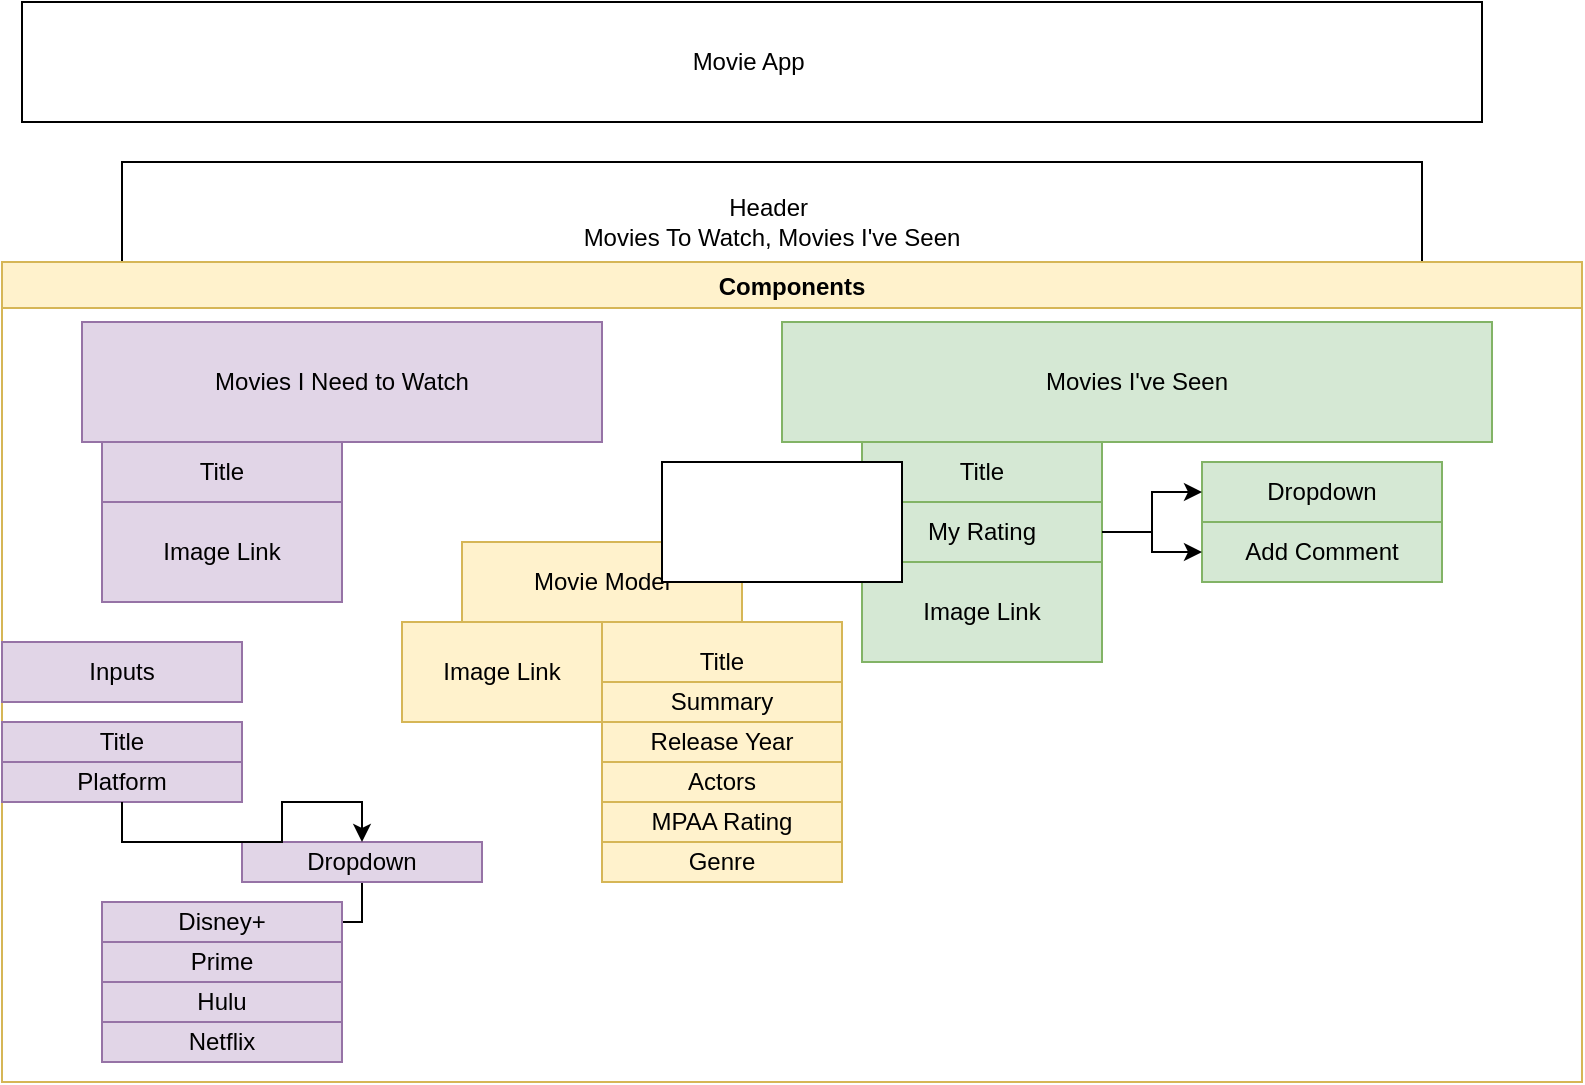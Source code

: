 <mxfile version="14.6.10" type="github">
  <diagram id="gyNgpG07HMaeRzGiWSaj" name="Page-1">
    <mxGraphModel dx="1102" dy="582" grid="1" gridSize="10" guides="1" tooltips="1" connect="1" arrows="1" fold="1" page="1" pageScale="1" pageWidth="850" pageHeight="1100" math="0" shadow="0">
      <root>
        <mxCell id="0" />
        <mxCell id="1" parent="0" />
        <mxCell id="OhJsWhGwU4XOWmIwv3Eu-1" value="Movie App&amp;nbsp;" style="rounded=0;whiteSpace=wrap;html=1;" vertex="1" parent="1">
          <mxGeometry x="50" y="10" width="730" height="60" as="geometry" />
        </mxCell>
        <mxCell id="OhJsWhGwU4XOWmIwv3Eu-2" value="Header&amp;nbsp;&lt;br&gt;Movies To Watch, Movies I&#39;ve Seen" style="rounded=0;whiteSpace=wrap;html=1;" vertex="1" parent="1">
          <mxGeometry x="100" y="90" width="650" height="60" as="geometry" />
        </mxCell>
        <mxCell id="OhJsWhGwU4XOWmIwv3Eu-3" value="Components" style="swimlane;fillColor=#fff2cc;strokeColor=#d6b656;" vertex="1" parent="1">
          <mxGeometry x="40" y="140" width="790" height="410" as="geometry" />
        </mxCell>
        <mxCell id="OhJsWhGwU4XOWmIwv3Eu-4" value="Movies I Need to Watch" style="rounded=0;whiteSpace=wrap;html=1;fillColor=#e1d5e7;strokeColor=#9673a6;" vertex="1" parent="OhJsWhGwU4XOWmIwv3Eu-3">
          <mxGeometry x="40" y="30" width="260" height="60" as="geometry" />
        </mxCell>
        <mxCell id="OhJsWhGwU4XOWmIwv3Eu-5" value="Title" style="rounded=0;whiteSpace=wrap;html=1;fillColor=#e1d5e7;strokeColor=#9673a6;" vertex="1" parent="OhJsWhGwU4XOWmIwv3Eu-3">
          <mxGeometry x="50" y="90" width="120" height="30" as="geometry" />
        </mxCell>
        <mxCell id="OhJsWhGwU4XOWmIwv3Eu-6" value="Movies I&#39;ve Seen" style="rounded=0;whiteSpace=wrap;html=1;fillColor=#d5e8d4;strokeColor=#82b366;" vertex="1" parent="OhJsWhGwU4XOWmIwv3Eu-3">
          <mxGeometry x="390" y="30" width="355" height="60" as="geometry" />
        </mxCell>
        <mxCell id="OhJsWhGwU4XOWmIwv3Eu-7" value="Title" style="rounded=0;whiteSpace=wrap;html=1;fillColor=#d5e8d4;strokeColor=#82b366;" vertex="1" parent="OhJsWhGwU4XOWmIwv3Eu-3">
          <mxGeometry x="430" y="90" width="120" height="30" as="geometry" />
        </mxCell>
        <mxCell id="OhJsWhGwU4XOWmIwv3Eu-10" value="My Rating" style="rounded=0;whiteSpace=wrap;html=1;fillColor=#d5e8d4;strokeColor=#82b366;" vertex="1" parent="OhJsWhGwU4XOWmIwv3Eu-3">
          <mxGeometry x="430" y="120" width="120" height="30" as="geometry" />
        </mxCell>
        <mxCell id="OhJsWhGwU4XOWmIwv3Eu-11" value="Movie Model" style="rounded=0;whiteSpace=wrap;html=1;fillColor=#fff2cc;strokeColor=#d6b656;" vertex="1" parent="OhJsWhGwU4XOWmIwv3Eu-3">
          <mxGeometry x="230" y="140" width="140" height="40" as="geometry" />
        </mxCell>
        <mxCell id="OhJsWhGwU4XOWmIwv3Eu-12" value="Title" style="rounded=0;whiteSpace=wrap;html=1;fillColor=#fff2cc;strokeColor=#d6b656;" vertex="1" parent="OhJsWhGwU4XOWmIwv3Eu-3">
          <mxGeometry x="300" y="180" width="120" height="40" as="geometry" />
        </mxCell>
        <mxCell id="OhJsWhGwU4XOWmIwv3Eu-13" value="Release Year" style="rounded=0;whiteSpace=wrap;html=1;fillColor=#fff2cc;strokeColor=#d6b656;" vertex="1" parent="OhJsWhGwU4XOWmIwv3Eu-3">
          <mxGeometry x="300" y="230" width="120" height="20" as="geometry" />
        </mxCell>
        <mxCell id="OhJsWhGwU4XOWmIwv3Eu-14" value="Actors" style="rounded=0;whiteSpace=wrap;html=1;fillColor=#fff2cc;strokeColor=#d6b656;" vertex="1" parent="OhJsWhGwU4XOWmIwv3Eu-3">
          <mxGeometry x="300" y="250" width="120" height="20" as="geometry" />
        </mxCell>
        <mxCell id="OhJsWhGwU4XOWmIwv3Eu-15" value="Summary" style="rounded=0;whiteSpace=wrap;html=1;fillColor=#fff2cc;strokeColor=#d6b656;" vertex="1" parent="OhJsWhGwU4XOWmIwv3Eu-3">
          <mxGeometry x="300" y="210" width="120" height="20" as="geometry" />
        </mxCell>
        <mxCell id="OhJsWhGwU4XOWmIwv3Eu-16" value="MPAA Rating" style="rounded=0;whiteSpace=wrap;html=1;fillColor=#fff2cc;strokeColor=#d6b656;" vertex="1" parent="OhJsWhGwU4XOWmIwv3Eu-3">
          <mxGeometry x="300" y="270" width="120" height="20" as="geometry" />
        </mxCell>
        <mxCell id="OhJsWhGwU4XOWmIwv3Eu-17" value="Genre" style="rounded=0;whiteSpace=wrap;html=1;fillColor=#fff2cc;strokeColor=#d6b656;" vertex="1" parent="OhJsWhGwU4XOWmIwv3Eu-3">
          <mxGeometry x="300" y="290" width="120" height="20" as="geometry" />
        </mxCell>
        <mxCell id="OhJsWhGwU4XOWmIwv3Eu-18" value="Image Link" style="rounded=0;whiteSpace=wrap;html=1;fillColor=#fff2cc;strokeColor=#d6b656;" vertex="1" parent="OhJsWhGwU4XOWmIwv3Eu-3">
          <mxGeometry x="200" y="180" width="100" height="50" as="geometry" />
        </mxCell>
        <mxCell id="OhJsWhGwU4XOWmIwv3Eu-19" value="Image Link" style="rounded=0;whiteSpace=wrap;html=1;fillColor=#e1d5e7;strokeColor=#9673a6;" vertex="1" parent="OhJsWhGwU4XOWmIwv3Eu-3">
          <mxGeometry x="50" y="120" width="120" height="50" as="geometry" />
        </mxCell>
        <mxCell id="OhJsWhGwU4XOWmIwv3Eu-21" value="Image Link" style="rounded=0;whiteSpace=wrap;html=1;fillColor=#d5e8d4;strokeColor=#82b366;" vertex="1" parent="OhJsWhGwU4XOWmIwv3Eu-3">
          <mxGeometry x="430" y="150" width="120" height="50" as="geometry" />
        </mxCell>
        <mxCell id="OhJsWhGwU4XOWmIwv3Eu-23" value="Inputs" style="rounded=0;whiteSpace=wrap;html=1;fillColor=#e1d5e7;strokeColor=#9673a6;" vertex="1" parent="OhJsWhGwU4XOWmIwv3Eu-3">
          <mxGeometry y="190" width="120" height="30" as="geometry" />
        </mxCell>
        <mxCell id="OhJsWhGwU4XOWmIwv3Eu-27" value="Platform" style="shape=step;perimeter=stepPerimeter;whiteSpace=wrap;html=1;fixedSize=1;size=-20;fillColor=#e1d5e7;strokeColor=#9673a6;" vertex="1" parent="OhJsWhGwU4XOWmIwv3Eu-3">
          <mxGeometry y="250" width="120" height="20" as="geometry" />
        </mxCell>
        <mxCell id="OhJsWhGwU4XOWmIwv3Eu-28" value="Title" style="shape=step;perimeter=stepPerimeter;whiteSpace=wrap;html=1;fixedSize=1;size=-20;fillColor=#e1d5e7;strokeColor=#9673a6;" vertex="1" parent="OhJsWhGwU4XOWmIwv3Eu-3">
          <mxGeometry y="230" width="120" height="20" as="geometry" />
        </mxCell>
        <mxCell id="OhJsWhGwU4XOWmIwv3Eu-29" value="Dropdown" style="rounded=0;whiteSpace=wrap;html=1;fillColor=#d5e8d4;strokeColor=#82b366;" vertex="1" parent="OhJsWhGwU4XOWmIwv3Eu-3">
          <mxGeometry x="600" y="100" width="120" height="30" as="geometry" />
        </mxCell>
        <mxCell id="OhJsWhGwU4XOWmIwv3Eu-30" value="" style="edgeStyle=orthogonalEdgeStyle;rounded=0;orthogonalLoop=1;jettySize=auto;html=1;" edge="1" parent="OhJsWhGwU4XOWmIwv3Eu-3" source="OhJsWhGwU4XOWmIwv3Eu-10" target="OhJsWhGwU4XOWmIwv3Eu-29">
          <mxGeometry relative="1" as="geometry" />
        </mxCell>
        <mxCell id="OhJsWhGwU4XOWmIwv3Eu-31" value="Add Comment" style="rounded=0;whiteSpace=wrap;html=1;fillColor=#d5e8d4;strokeColor=#82b366;" vertex="1" parent="OhJsWhGwU4XOWmIwv3Eu-3">
          <mxGeometry x="600" y="130" width="120" height="30" as="geometry" />
        </mxCell>
        <mxCell id="OhJsWhGwU4XOWmIwv3Eu-32" value="" style="edgeStyle=orthogonalEdgeStyle;rounded=0;orthogonalLoop=1;jettySize=auto;html=1;" edge="1" parent="OhJsWhGwU4XOWmIwv3Eu-3" source="OhJsWhGwU4XOWmIwv3Eu-10" target="OhJsWhGwU4XOWmIwv3Eu-31">
          <mxGeometry relative="1" as="geometry" />
        </mxCell>
        <mxCell id="OhJsWhGwU4XOWmIwv3Eu-36" value="" style="edgeStyle=orthogonalEdgeStyle;rounded=0;orthogonalLoop=1;jettySize=auto;html=1;" edge="1" parent="OhJsWhGwU4XOWmIwv3Eu-3" source="OhJsWhGwU4XOWmIwv3Eu-33" target="OhJsWhGwU4XOWmIwv3Eu-35">
          <mxGeometry relative="1" as="geometry" />
        </mxCell>
        <mxCell id="OhJsWhGwU4XOWmIwv3Eu-33" value="Dropdown" style="shape=step;perimeter=stepPerimeter;whiteSpace=wrap;html=1;fixedSize=1;size=-20;fillColor=#e1d5e7;strokeColor=#9673a6;" vertex="1" parent="OhJsWhGwU4XOWmIwv3Eu-3">
          <mxGeometry x="120" y="290" width="120" height="20" as="geometry" />
        </mxCell>
        <mxCell id="OhJsWhGwU4XOWmIwv3Eu-34" value="" style="edgeStyle=orthogonalEdgeStyle;rounded=0;orthogonalLoop=1;jettySize=auto;html=1;" edge="1" parent="OhJsWhGwU4XOWmIwv3Eu-3" source="OhJsWhGwU4XOWmIwv3Eu-27" target="OhJsWhGwU4XOWmIwv3Eu-33">
          <mxGeometry relative="1" as="geometry" />
        </mxCell>
        <mxCell id="OhJsWhGwU4XOWmIwv3Eu-35" value="Disney+" style="shape=step;perimeter=stepPerimeter;whiteSpace=wrap;html=1;fixedSize=1;size=-20;fillColor=#e1d5e7;strokeColor=#9673a6;" vertex="1" parent="OhJsWhGwU4XOWmIwv3Eu-3">
          <mxGeometry x="50" y="320" width="120" height="20" as="geometry" />
        </mxCell>
        <mxCell id="OhJsWhGwU4XOWmIwv3Eu-37" value="Prime" style="shape=step;perimeter=stepPerimeter;whiteSpace=wrap;html=1;fixedSize=1;size=-20;fillColor=#e1d5e7;strokeColor=#9673a6;" vertex="1" parent="OhJsWhGwU4XOWmIwv3Eu-3">
          <mxGeometry x="50" y="340" width="120" height="20" as="geometry" />
        </mxCell>
        <mxCell id="OhJsWhGwU4XOWmIwv3Eu-38" value="Hulu" style="shape=step;perimeter=stepPerimeter;whiteSpace=wrap;html=1;fixedSize=1;size=-20;fillColor=#e1d5e7;strokeColor=#9673a6;" vertex="1" parent="OhJsWhGwU4XOWmIwv3Eu-3">
          <mxGeometry x="50" y="360" width="120" height="20" as="geometry" />
        </mxCell>
        <mxCell id="OhJsWhGwU4XOWmIwv3Eu-39" value="Netflix" style="shape=step;perimeter=stepPerimeter;whiteSpace=wrap;html=1;fixedSize=1;size=-20;fillColor=#e1d5e7;strokeColor=#9673a6;" vertex="1" parent="OhJsWhGwU4XOWmIwv3Eu-3">
          <mxGeometry x="50" y="380" width="120" height="20" as="geometry" />
        </mxCell>
        <mxCell id="OhJsWhGwU4XOWmIwv3Eu-22" value="" style="rounded=0;whiteSpace=wrap;html=1;" vertex="1" parent="1">
          <mxGeometry x="370" y="240" width="120" height="60" as="geometry" />
        </mxCell>
      </root>
    </mxGraphModel>
  </diagram>
</mxfile>
